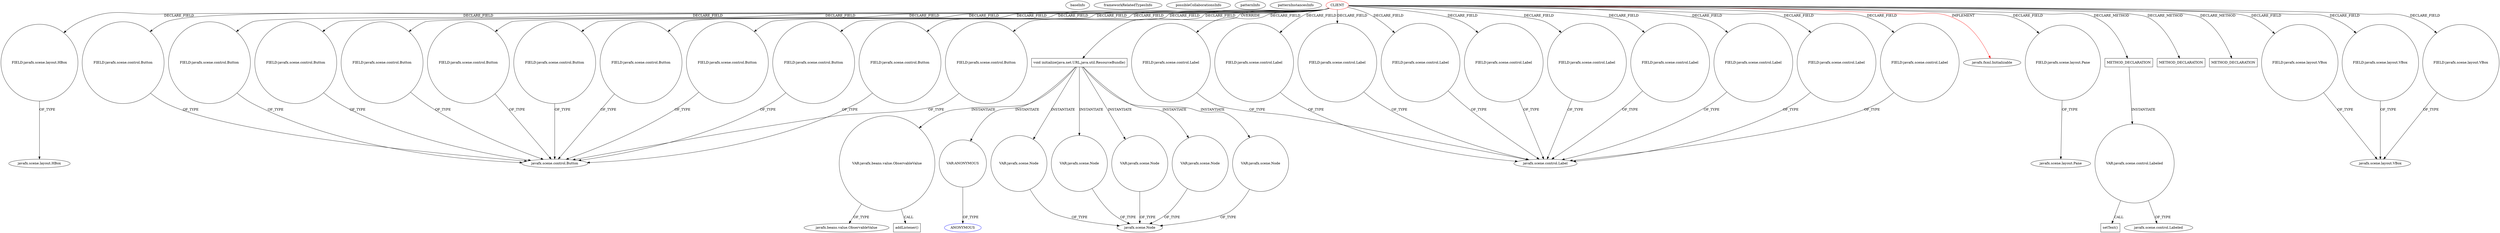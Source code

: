 digraph {
baseInfo[graphId=1289,category="pattern",isAnonymous=false,possibleRelation=false]
frameworkRelatedTypesInfo[0="javafx.fxml.Initializable"]
possibleCollaborationsInfo[]
patternInfo[frequency=2.0,patternRootClient=0]
patternInstancesInfo[0="hock323-eventManager~/hock323-eventManager/EventManager-master/src/eventManager/controller/pokerTournament/TournamentController.java~TournamentController~3009",1="RomeoGolf-BC~/RomeoGolf-BC/BC-master/src/romeogolf/bc/MainController.java~MainController~1142"]
94[label="FIELD:javafx.scene.layout.HBox",vertexType="FIELD_DECLARATION",isFrameworkType=false,shape=circle]
0[label="CLIENT",vertexType="ROOT_CLIENT_CLASS_DECLARATION",isFrameworkType=false,color=red]
142[label="FIELD:javafx.scene.control.Button",vertexType="FIELD_DECLARATION",isFrameworkType=false,shape=circle]
59[label="FIELD:javafx.scene.control.Button",vertexType="FIELD_DECLARATION",isFrameworkType=false,shape=circle]
52[label="FIELD:javafx.scene.control.Button",vertexType="FIELD_DECLARATION",isFrameworkType=false,shape=circle]
48[label="FIELD:javafx.scene.control.Button",vertexType="FIELD_DECLARATION",isFrameworkType=false,shape=circle]
4[label="FIELD:javafx.scene.control.Button",vertexType="FIELD_DECLARATION",isFrameworkType=false,shape=circle]
81[label="FIELD:javafx.scene.control.Button",vertexType="FIELD_DECLARATION",isFrameworkType=false,shape=circle]
10[label="FIELD:javafx.scene.control.Button",vertexType="FIELD_DECLARATION",isFrameworkType=false,shape=circle]
8[label="FIELD:javafx.scene.control.Button",vertexType="FIELD_DECLARATION",isFrameworkType=false,shape=circle]
14[label="FIELD:javafx.scene.control.Button",vertexType="FIELD_DECLARATION",isFrameworkType=false,shape=circle]
140[label="FIELD:javafx.scene.control.Button",vertexType="FIELD_DECLARATION",isFrameworkType=false,shape=circle]
79[label="FIELD:javafx.scene.control.Button",vertexType="FIELD_DECLARATION",isFrameworkType=false,shape=circle]
152[label="void initialize(java.net.URL,java.util.ResourceBundle)",vertexType="OVERRIDING_METHOD_DECLARATION",isFrameworkType=false,shape=box]
69[label="FIELD:javafx.scene.control.Label",vertexType="FIELD_DECLARATION",isFrameworkType=false,shape=circle]
27[label="javafx.scene.control.Label",vertexType="FRAMEWORK_CLASS_TYPE",isFrameworkType=false]
77[label="FIELD:javafx.scene.control.Label",vertexType="FIELD_DECLARATION",isFrameworkType=false,shape=circle]
65[label="FIELD:javafx.scene.control.Label",vertexType="FIELD_DECLARATION",isFrameworkType=false,shape=circle]
92[label="FIELD:javafx.scene.control.Label",vertexType="FIELD_DECLARATION",isFrameworkType=false,shape=circle]
108[label="FIELD:javafx.scene.control.Label",vertexType="FIELD_DECLARATION",isFrameworkType=false,shape=circle]
61[label="FIELD:javafx.scene.control.Label",vertexType="FIELD_DECLARATION",isFrameworkType=false,shape=circle]
26[label="FIELD:javafx.scene.control.Label",vertexType="FIELD_DECLARATION",isFrameworkType=false,shape=circle]
71[label="FIELD:javafx.scene.control.Label",vertexType="FIELD_DECLARATION",isFrameworkType=false,shape=circle]
98[label="FIELD:javafx.scene.control.Label",vertexType="FIELD_DECLARATION",isFrameworkType=false,shape=circle]
73[label="FIELD:javafx.scene.control.Label",vertexType="FIELD_DECLARATION",isFrameworkType=false,shape=circle]
5[label="javafx.scene.control.Button",vertexType="FRAMEWORK_CLASS_TYPE",isFrameworkType=false]
277[label="VAR:javafx.scene.Node",vertexType="VARIABLE_EXPRESION",isFrameworkType=false,shape=circle]
189[label="javafx.scene.Node",vertexType="FRAMEWORK_CLASS_TYPE",isFrameworkType=false]
280[label="VAR:javafx.scene.Node",vertexType="VARIABLE_EXPRESION",isFrameworkType=false,shape=circle]
328[label="VAR:ANONYMOUS",vertexType="VARIABLE_EXPRESION",isFrameworkType=false,shape=circle]
1[label="javafx.fxml.Initializable",vertexType="FRAMEWORK_INTERFACE_TYPE",isFrameworkType=false]
112[label="FIELD:javafx.scene.layout.Pane",vertexType="FIELD_DECLARATION",isFrameworkType=false,shape=circle]
41[label="javafx.scene.layout.Pane",vertexType="FRAMEWORK_CLASS_TYPE",isFrameworkType=false]
17[label="javafx.scene.layout.HBox",vertexType="FRAMEWORK_CLASS_TYPE",isFrameworkType=false]
594[label="METHOD_DECLARATION",vertexType="CLIENT_METHOD_DECLARATION",isFrameworkType=false,shape=box]
617[label="VAR:javafx.scene.control.Labeled",vertexType="VARIABLE_EXPRESION",isFrameworkType=false,shape=circle]
618[label="setText()",vertexType="INSIDE_CALL",isFrameworkType=false,shape=box]
694[label="METHOD_DECLARATION",vertexType="CLIENT_METHOD_DECLARATION",isFrameworkType=false,shape=box]
647[label="METHOD_DECLARATION",vertexType="CLIENT_METHOD_DECLARATION",isFrameworkType=false,shape=box]
329[label="ANONYMOUS",vertexType="REFERENCE_ANONYMOUS_DECLARATION",isFrameworkType=false,color=blue]
289[label="VAR:javafx.scene.Node",vertexType="VARIABLE_EXPRESION",isFrameworkType=false,shape=circle]
315[label="VAR:javafx.scene.Node",vertexType="VARIABLE_EXPRESION",isFrameworkType=false,shape=circle]
211[label="VAR:javafx.scene.Node",vertexType="VARIABLE_EXPRESION",isFrameworkType=false,shape=circle]
18[label="FIELD:javafx.scene.layout.VBox",vertexType="FIELD_DECLARATION",isFrameworkType=false,shape=circle]
19[label="javafx.scene.layout.VBox",vertexType="FRAMEWORK_CLASS_TYPE",isFrameworkType=false]
85[label="FIELD:javafx.scene.layout.VBox",vertexType="FIELD_DECLARATION",isFrameworkType=false,shape=circle]
106[label="FIELD:javafx.scene.layout.VBox",vertexType="FIELD_DECLARATION",isFrameworkType=false,shape=circle]
158[label="javafx.scene.control.Labeled",vertexType="FRAMEWORK_CLASS_TYPE",isFrameworkType=false]
264[label="VAR:javafx.beans.value.ObservableValue",vertexType="VARIABLE_EXPRESION",isFrameworkType=false,shape=circle]
266[label="javafx.beans.value.ObservableValue",vertexType="FRAMEWORK_INTERFACE_TYPE",isFrameworkType=false]
265[label="addListener()",vertexType="INSIDE_CALL",isFrameworkType=false,shape=box]
0->48[label="DECLARE_FIELD"]
140->5[label="OF_TYPE"]
0->694[label="DECLARE_METHOD"]
152->277[label="INSTANTIATE"]
79->5[label="OF_TYPE"]
18->19[label="OF_TYPE"]
211->189[label="OF_TYPE"]
0->18[label="DECLARE_FIELD"]
52->5[label="OF_TYPE"]
59->5[label="OF_TYPE"]
152->328[label="INSTANTIATE"]
0->8[label="DECLARE_FIELD"]
0->112[label="DECLARE_FIELD"]
328->329[label="OF_TYPE"]
0->140[label="DECLARE_FIELD"]
0->26[label="DECLARE_FIELD"]
617->618[label="CALL"]
142->5[label="OF_TYPE"]
65->27[label="OF_TYPE"]
0->85[label="DECLARE_FIELD"]
264->265[label="CALL"]
14->5[label="OF_TYPE"]
0->77[label="DECLARE_FIELD"]
48->5[label="OF_TYPE"]
94->17[label="OF_TYPE"]
289->189[label="OF_TYPE"]
0->4[label="DECLARE_FIELD"]
0->98[label="DECLARE_FIELD"]
152->211[label="INSTANTIATE"]
0->61[label="DECLARE_FIELD"]
152->315[label="INSTANTIATE"]
8->5[label="OF_TYPE"]
280->189[label="OF_TYPE"]
152->289[label="INSTANTIATE"]
152->264[label="INSTANTIATE"]
0->81[label="DECLARE_FIELD"]
0->1[label="IMPLEMENT",color=red]
71->27[label="OF_TYPE"]
73->27[label="OF_TYPE"]
0->52[label="DECLARE_FIELD"]
152->280[label="INSTANTIATE"]
98->27[label="OF_TYPE"]
0->152[label="OVERRIDE"]
92->27[label="OF_TYPE"]
0->73[label="DECLARE_FIELD"]
0->106[label="DECLARE_FIELD"]
0->94[label="DECLARE_FIELD"]
81->5[label="OF_TYPE"]
617->158[label="OF_TYPE"]
0->71[label="DECLARE_FIELD"]
26->27[label="OF_TYPE"]
0->10[label="DECLARE_FIELD"]
0->142[label="DECLARE_FIELD"]
0->647[label="DECLARE_METHOD"]
277->189[label="OF_TYPE"]
315->189[label="OF_TYPE"]
106->19[label="OF_TYPE"]
108->27[label="OF_TYPE"]
0->14[label="DECLARE_FIELD"]
10->5[label="OF_TYPE"]
0->92[label="DECLARE_FIELD"]
264->266[label="OF_TYPE"]
4->5[label="OF_TYPE"]
0->108[label="DECLARE_FIELD"]
69->27[label="OF_TYPE"]
77->27[label="OF_TYPE"]
112->41[label="OF_TYPE"]
0->69[label="DECLARE_FIELD"]
0->79[label="DECLARE_FIELD"]
594->617[label="INSTANTIATE"]
61->27[label="OF_TYPE"]
0->59[label="DECLARE_FIELD"]
0->65[label="DECLARE_FIELD"]
85->19[label="OF_TYPE"]
0->594[label="DECLARE_METHOD"]
}
